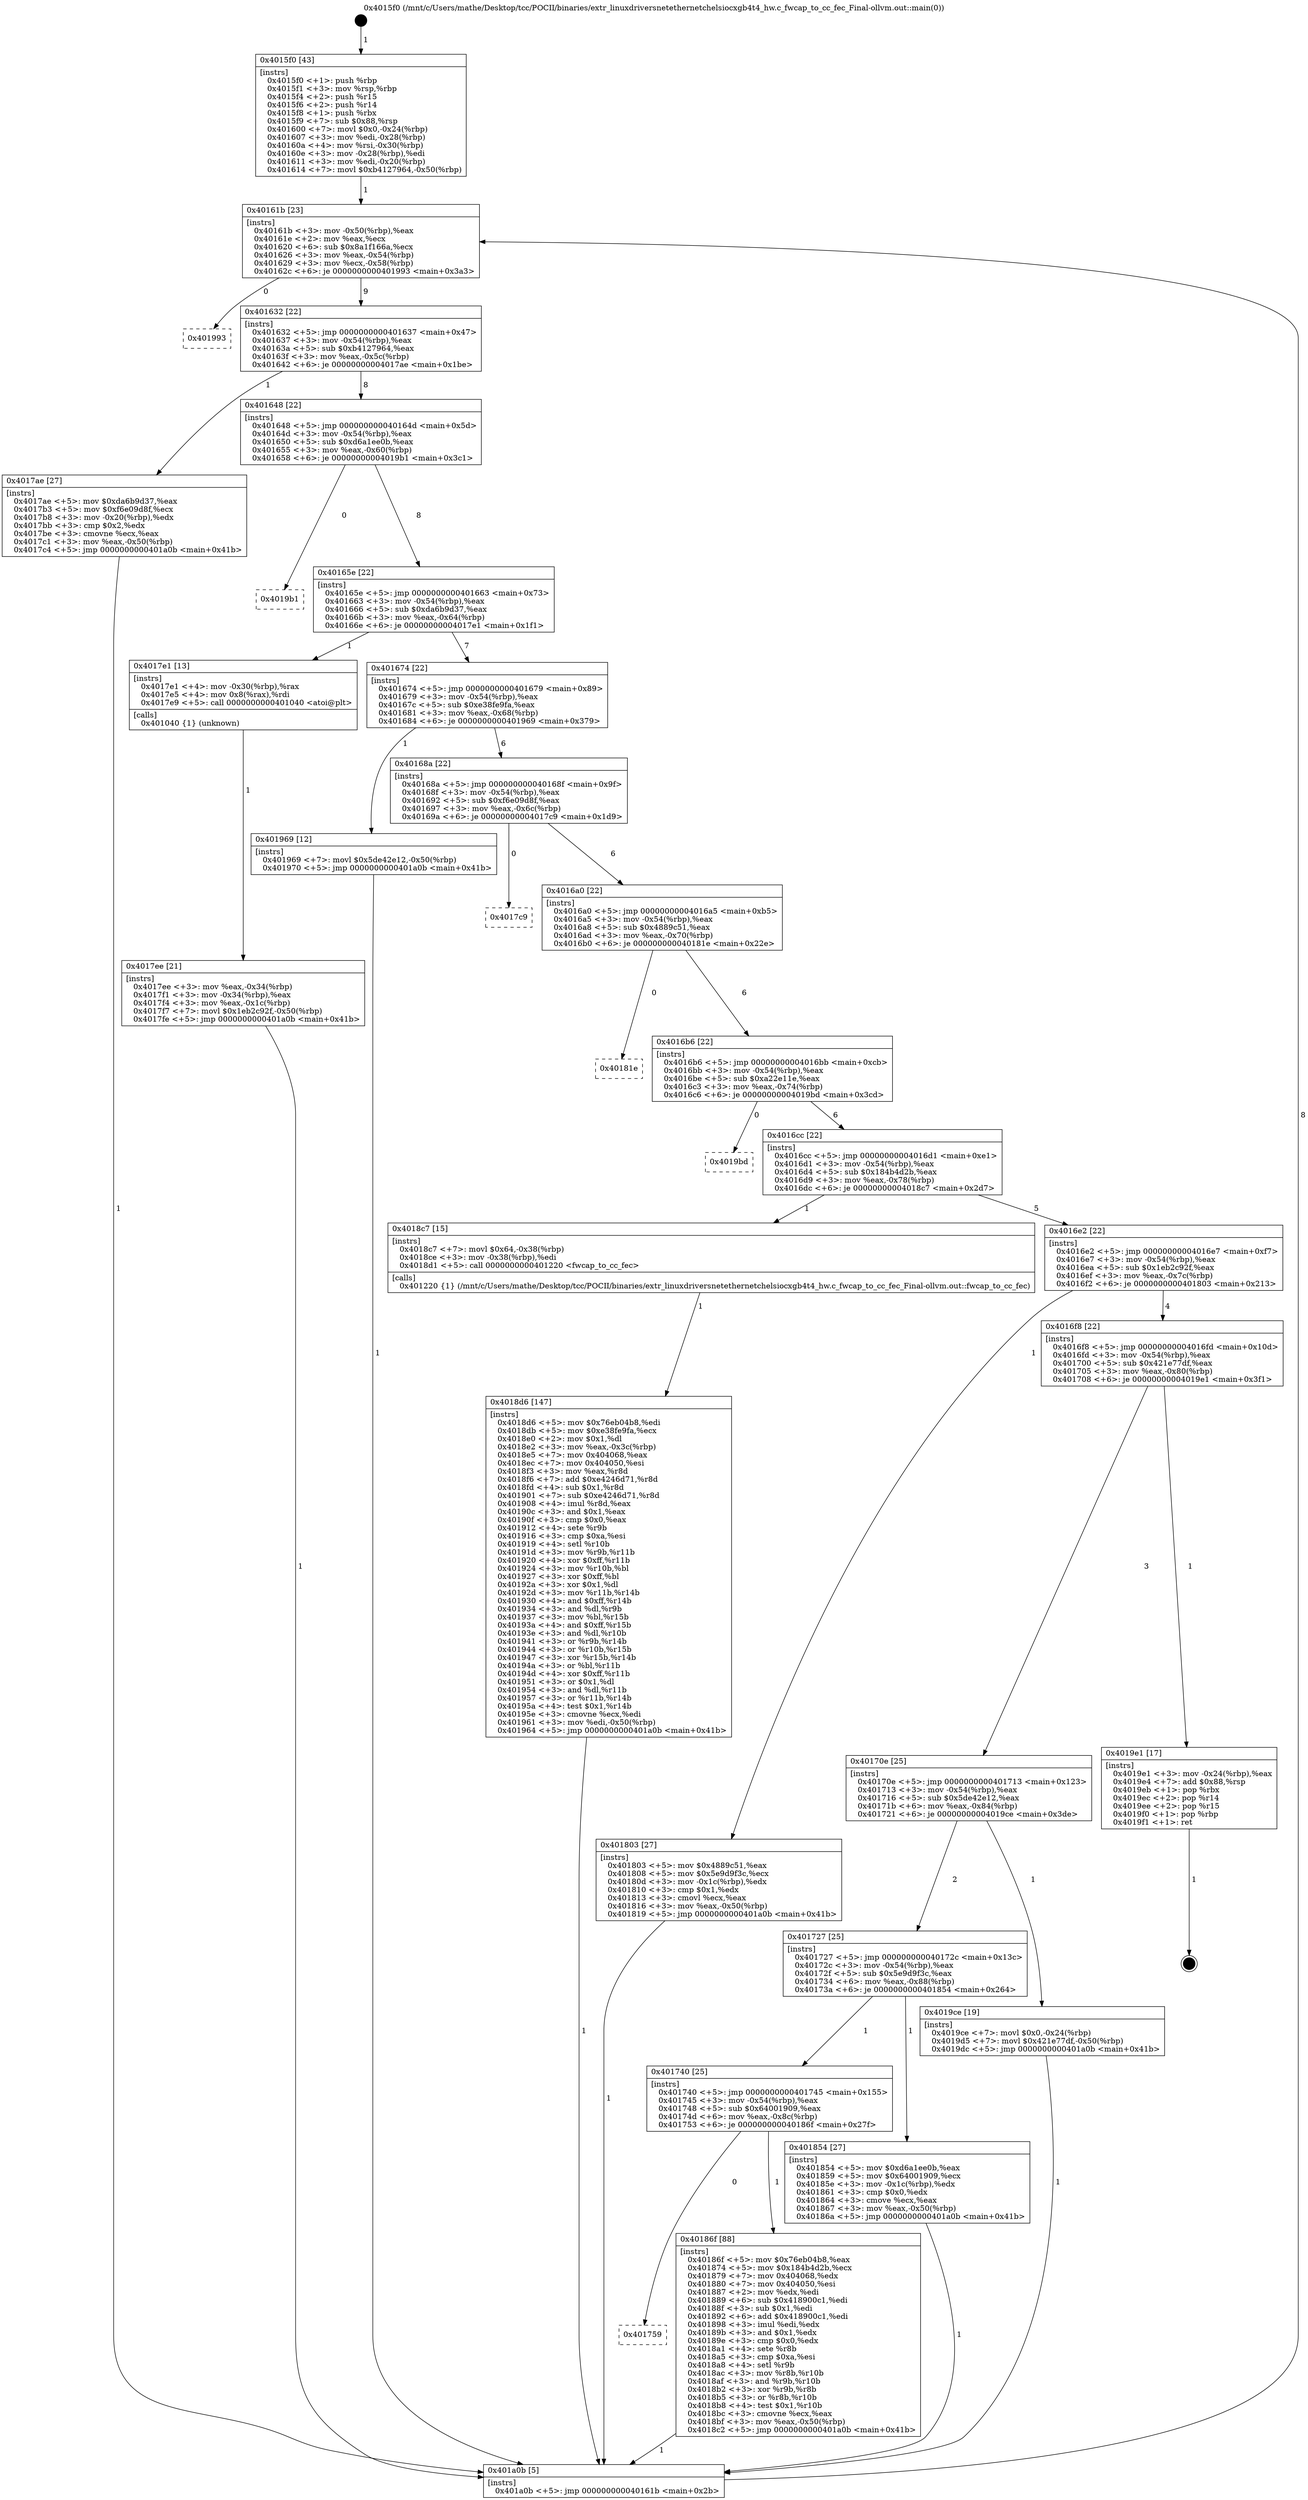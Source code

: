 digraph "0x4015f0" {
  label = "0x4015f0 (/mnt/c/Users/mathe/Desktop/tcc/POCII/binaries/extr_linuxdriversnetethernetchelsiocxgb4t4_hw.c_fwcap_to_cc_fec_Final-ollvm.out::main(0))"
  labelloc = "t"
  node[shape=record]

  Entry [label="",width=0.3,height=0.3,shape=circle,fillcolor=black,style=filled]
  "0x40161b" [label="{
     0x40161b [23]\l
     | [instrs]\l
     &nbsp;&nbsp;0x40161b \<+3\>: mov -0x50(%rbp),%eax\l
     &nbsp;&nbsp;0x40161e \<+2\>: mov %eax,%ecx\l
     &nbsp;&nbsp;0x401620 \<+6\>: sub $0x8a1f166a,%ecx\l
     &nbsp;&nbsp;0x401626 \<+3\>: mov %eax,-0x54(%rbp)\l
     &nbsp;&nbsp;0x401629 \<+3\>: mov %ecx,-0x58(%rbp)\l
     &nbsp;&nbsp;0x40162c \<+6\>: je 0000000000401993 \<main+0x3a3\>\l
  }"]
  "0x401993" [label="{
     0x401993\l
  }", style=dashed]
  "0x401632" [label="{
     0x401632 [22]\l
     | [instrs]\l
     &nbsp;&nbsp;0x401632 \<+5\>: jmp 0000000000401637 \<main+0x47\>\l
     &nbsp;&nbsp;0x401637 \<+3\>: mov -0x54(%rbp),%eax\l
     &nbsp;&nbsp;0x40163a \<+5\>: sub $0xb4127964,%eax\l
     &nbsp;&nbsp;0x40163f \<+3\>: mov %eax,-0x5c(%rbp)\l
     &nbsp;&nbsp;0x401642 \<+6\>: je 00000000004017ae \<main+0x1be\>\l
  }"]
  Exit [label="",width=0.3,height=0.3,shape=circle,fillcolor=black,style=filled,peripheries=2]
  "0x4017ae" [label="{
     0x4017ae [27]\l
     | [instrs]\l
     &nbsp;&nbsp;0x4017ae \<+5\>: mov $0xda6b9d37,%eax\l
     &nbsp;&nbsp;0x4017b3 \<+5\>: mov $0xf6e09d8f,%ecx\l
     &nbsp;&nbsp;0x4017b8 \<+3\>: mov -0x20(%rbp),%edx\l
     &nbsp;&nbsp;0x4017bb \<+3\>: cmp $0x2,%edx\l
     &nbsp;&nbsp;0x4017be \<+3\>: cmovne %ecx,%eax\l
     &nbsp;&nbsp;0x4017c1 \<+3\>: mov %eax,-0x50(%rbp)\l
     &nbsp;&nbsp;0x4017c4 \<+5\>: jmp 0000000000401a0b \<main+0x41b\>\l
  }"]
  "0x401648" [label="{
     0x401648 [22]\l
     | [instrs]\l
     &nbsp;&nbsp;0x401648 \<+5\>: jmp 000000000040164d \<main+0x5d\>\l
     &nbsp;&nbsp;0x40164d \<+3\>: mov -0x54(%rbp),%eax\l
     &nbsp;&nbsp;0x401650 \<+5\>: sub $0xd6a1ee0b,%eax\l
     &nbsp;&nbsp;0x401655 \<+3\>: mov %eax,-0x60(%rbp)\l
     &nbsp;&nbsp;0x401658 \<+6\>: je 00000000004019b1 \<main+0x3c1\>\l
  }"]
  "0x401a0b" [label="{
     0x401a0b [5]\l
     | [instrs]\l
     &nbsp;&nbsp;0x401a0b \<+5\>: jmp 000000000040161b \<main+0x2b\>\l
  }"]
  "0x4015f0" [label="{
     0x4015f0 [43]\l
     | [instrs]\l
     &nbsp;&nbsp;0x4015f0 \<+1\>: push %rbp\l
     &nbsp;&nbsp;0x4015f1 \<+3\>: mov %rsp,%rbp\l
     &nbsp;&nbsp;0x4015f4 \<+2\>: push %r15\l
     &nbsp;&nbsp;0x4015f6 \<+2\>: push %r14\l
     &nbsp;&nbsp;0x4015f8 \<+1\>: push %rbx\l
     &nbsp;&nbsp;0x4015f9 \<+7\>: sub $0x88,%rsp\l
     &nbsp;&nbsp;0x401600 \<+7\>: movl $0x0,-0x24(%rbp)\l
     &nbsp;&nbsp;0x401607 \<+3\>: mov %edi,-0x28(%rbp)\l
     &nbsp;&nbsp;0x40160a \<+4\>: mov %rsi,-0x30(%rbp)\l
     &nbsp;&nbsp;0x40160e \<+3\>: mov -0x28(%rbp),%edi\l
     &nbsp;&nbsp;0x401611 \<+3\>: mov %edi,-0x20(%rbp)\l
     &nbsp;&nbsp;0x401614 \<+7\>: movl $0xb4127964,-0x50(%rbp)\l
  }"]
  "0x4018d6" [label="{
     0x4018d6 [147]\l
     | [instrs]\l
     &nbsp;&nbsp;0x4018d6 \<+5\>: mov $0x76eb04b8,%edi\l
     &nbsp;&nbsp;0x4018db \<+5\>: mov $0xe38fe9fa,%ecx\l
     &nbsp;&nbsp;0x4018e0 \<+2\>: mov $0x1,%dl\l
     &nbsp;&nbsp;0x4018e2 \<+3\>: mov %eax,-0x3c(%rbp)\l
     &nbsp;&nbsp;0x4018e5 \<+7\>: mov 0x404068,%eax\l
     &nbsp;&nbsp;0x4018ec \<+7\>: mov 0x404050,%esi\l
     &nbsp;&nbsp;0x4018f3 \<+3\>: mov %eax,%r8d\l
     &nbsp;&nbsp;0x4018f6 \<+7\>: add $0xe4246d71,%r8d\l
     &nbsp;&nbsp;0x4018fd \<+4\>: sub $0x1,%r8d\l
     &nbsp;&nbsp;0x401901 \<+7\>: sub $0xe4246d71,%r8d\l
     &nbsp;&nbsp;0x401908 \<+4\>: imul %r8d,%eax\l
     &nbsp;&nbsp;0x40190c \<+3\>: and $0x1,%eax\l
     &nbsp;&nbsp;0x40190f \<+3\>: cmp $0x0,%eax\l
     &nbsp;&nbsp;0x401912 \<+4\>: sete %r9b\l
     &nbsp;&nbsp;0x401916 \<+3\>: cmp $0xa,%esi\l
     &nbsp;&nbsp;0x401919 \<+4\>: setl %r10b\l
     &nbsp;&nbsp;0x40191d \<+3\>: mov %r9b,%r11b\l
     &nbsp;&nbsp;0x401920 \<+4\>: xor $0xff,%r11b\l
     &nbsp;&nbsp;0x401924 \<+3\>: mov %r10b,%bl\l
     &nbsp;&nbsp;0x401927 \<+3\>: xor $0xff,%bl\l
     &nbsp;&nbsp;0x40192a \<+3\>: xor $0x1,%dl\l
     &nbsp;&nbsp;0x40192d \<+3\>: mov %r11b,%r14b\l
     &nbsp;&nbsp;0x401930 \<+4\>: and $0xff,%r14b\l
     &nbsp;&nbsp;0x401934 \<+3\>: and %dl,%r9b\l
     &nbsp;&nbsp;0x401937 \<+3\>: mov %bl,%r15b\l
     &nbsp;&nbsp;0x40193a \<+4\>: and $0xff,%r15b\l
     &nbsp;&nbsp;0x40193e \<+3\>: and %dl,%r10b\l
     &nbsp;&nbsp;0x401941 \<+3\>: or %r9b,%r14b\l
     &nbsp;&nbsp;0x401944 \<+3\>: or %r10b,%r15b\l
     &nbsp;&nbsp;0x401947 \<+3\>: xor %r15b,%r14b\l
     &nbsp;&nbsp;0x40194a \<+3\>: or %bl,%r11b\l
     &nbsp;&nbsp;0x40194d \<+4\>: xor $0xff,%r11b\l
     &nbsp;&nbsp;0x401951 \<+3\>: or $0x1,%dl\l
     &nbsp;&nbsp;0x401954 \<+3\>: and %dl,%r11b\l
     &nbsp;&nbsp;0x401957 \<+3\>: or %r11b,%r14b\l
     &nbsp;&nbsp;0x40195a \<+4\>: test $0x1,%r14b\l
     &nbsp;&nbsp;0x40195e \<+3\>: cmovne %ecx,%edi\l
     &nbsp;&nbsp;0x401961 \<+3\>: mov %edi,-0x50(%rbp)\l
     &nbsp;&nbsp;0x401964 \<+5\>: jmp 0000000000401a0b \<main+0x41b\>\l
  }"]
  "0x4019b1" [label="{
     0x4019b1\l
  }", style=dashed]
  "0x40165e" [label="{
     0x40165e [22]\l
     | [instrs]\l
     &nbsp;&nbsp;0x40165e \<+5\>: jmp 0000000000401663 \<main+0x73\>\l
     &nbsp;&nbsp;0x401663 \<+3\>: mov -0x54(%rbp),%eax\l
     &nbsp;&nbsp;0x401666 \<+5\>: sub $0xda6b9d37,%eax\l
     &nbsp;&nbsp;0x40166b \<+3\>: mov %eax,-0x64(%rbp)\l
     &nbsp;&nbsp;0x40166e \<+6\>: je 00000000004017e1 \<main+0x1f1\>\l
  }"]
  "0x401759" [label="{
     0x401759\l
  }", style=dashed]
  "0x4017e1" [label="{
     0x4017e1 [13]\l
     | [instrs]\l
     &nbsp;&nbsp;0x4017e1 \<+4\>: mov -0x30(%rbp),%rax\l
     &nbsp;&nbsp;0x4017e5 \<+4\>: mov 0x8(%rax),%rdi\l
     &nbsp;&nbsp;0x4017e9 \<+5\>: call 0000000000401040 \<atoi@plt\>\l
     | [calls]\l
     &nbsp;&nbsp;0x401040 \{1\} (unknown)\l
  }"]
  "0x401674" [label="{
     0x401674 [22]\l
     | [instrs]\l
     &nbsp;&nbsp;0x401674 \<+5\>: jmp 0000000000401679 \<main+0x89\>\l
     &nbsp;&nbsp;0x401679 \<+3\>: mov -0x54(%rbp),%eax\l
     &nbsp;&nbsp;0x40167c \<+5\>: sub $0xe38fe9fa,%eax\l
     &nbsp;&nbsp;0x401681 \<+3\>: mov %eax,-0x68(%rbp)\l
     &nbsp;&nbsp;0x401684 \<+6\>: je 0000000000401969 \<main+0x379\>\l
  }"]
  "0x4017ee" [label="{
     0x4017ee [21]\l
     | [instrs]\l
     &nbsp;&nbsp;0x4017ee \<+3\>: mov %eax,-0x34(%rbp)\l
     &nbsp;&nbsp;0x4017f1 \<+3\>: mov -0x34(%rbp),%eax\l
     &nbsp;&nbsp;0x4017f4 \<+3\>: mov %eax,-0x1c(%rbp)\l
     &nbsp;&nbsp;0x4017f7 \<+7\>: movl $0x1eb2c92f,-0x50(%rbp)\l
     &nbsp;&nbsp;0x4017fe \<+5\>: jmp 0000000000401a0b \<main+0x41b\>\l
  }"]
  "0x40186f" [label="{
     0x40186f [88]\l
     | [instrs]\l
     &nbsp;&nbsp;0x40186f \<+5\>: mov $0x76eb04b8,%eax\l
     &nbsp;&nbsp;0x401874 \<+5\>: mov $0x184b4d2b,%ecx\l
     &nbsp;&nbsp;0x401879 \<+7\>: mov 0x404068,%edx\l
     &nbsp;&nbsp;0x401880 \<+7\>: mov 0x404050,%esi\l
     &nbsp;&nbsp;0x401887 \<+2\>: mov %edx,%edi\l
     &nbsp;&nbsp;0x401889 \<+6\>: sub $0x418900c1,%edi\l
     &nbsp;&nbsp;0x40188f \<+3\>: sub $0x1,%edi\l
     &nbsp;&nbsp;0x401892 \<+6\>: add $0x418900c1,%edi\l
     &nbsp;&nbsp;0x401898 \<+3\>: imul %edi,%edx\l
     &nbsp;&nbsp;0x40189b \<+3\>: and $0x1,%edx\l
     &nbsp;&nbsp;0x40189e \<+3\>: cmp $0x0,%edx\l
     &nbsp;&nbsp;0x4018a1 \<+4\>: sete %r8b\l
     &nbsp;&nbsp;0x4018a5 \<+3\>: cmp $0xa,%esi\l
     &nbsp;&nbsp;0x4018a8 \<+4\>: setl %r9b\l
     &nbsp;&nbsp;0x4018ac \<+3\>: mov %r8b,%r10b\l
     &nbsp;&nbsp;0x4018af \<+3\>: and %r9b,%r10b\l
     &nbsp;&nbsp;0x4018b2 \<+3\>: xor %r9b,%r8b\l
     &nbsp;&nbsp;0x4018b5 \<+3\>: or %r8b,%r10b\l
     &nbsp;&nbsp;0x4018b8 \<+4\>: test $0x1,%r10b\l
     &nbsp;&nbsp;0x4018bc \<+3\>: cmovne %ecx,%eax\l
     &nbsp;&nbsp;0x4018bf \<+3\>: mov %eax,-0x50(%rbp)\l
     &nbsp;&nbsp;0x4018c2 \<+5\>: jmp 0000000000401a0b \<main+0x41b\>\l
  }"]
  "0x401969" [label="{
     0x401969 [12]\l
     | [instrs]\l
     &nbsp;&nbsp;0x401969 \<+7\>: movl $0x5de42e12,-0x50(%rbp)\l
     &nbsp;&nbsp;0x401970 \<+5\>: jmp 0000000000401a0b \<main+0x41b\>\l
  }"]
  "0x40168a" [label="{
     0x40168a [22]\l
     | [instrs]\l
     &nbsp;&nbsp;0x40168a \<+5\>: jmp 000000000040168f \<main+0x9f\>\l
     &nbsp;&nbsp;0x40168f \<+3\>: mov -0x54(%rbp),%eax\l
     &nbsp;&nbsp;0x401692 \<+5\>: sub $0xf6e09d8f,%eax\l
     &nbsp;&nbsp;0x401697 \<+3\>: mov %eax,-0x6c(%rbp)\l
     &nbsp;&nbsp;0x40169a \<+6\>: je 00000000004017c9 \<main+0x1d9\>\l
  }"]
  "0x401740" [label="{
     0x401740 [25]\l
     | [instrs]\l
     &nbsp;&nbsp;0x401740 \<+5\>: jmp 0000000000401745 \<main+0x155\>\l
     &nbsp;&nbsp;0x401745 \<+3\>: mov -0x54(%rbp),%eax\l
     &nbsp;&nbsp;0x401748 \<+5\>: sub $0x64001909,%eax\l
     &nbsp;&nbsp;0x40174d \<+6\>: mov %eax,-0x8c(%rbp)\l
     &nbsp;&nbsp;0x401753 \<+6\>: je 000000000040186f \<main+0x27f\>\l
  }"]
  "0x4017c9" [label="{
     0x4017c9\l
  }", style=dashed]
  "0x4016a0" [label="{
     0x4016a0 [22]\l
     | [instrs]\l
     &nbsp;&nbsp;0x4016a0 \<+5\>: jmp 00000000004016a5 \<main+0xb5\>\l
     &nbsp;&nbsp;0x4016a5 \<+3\>: mov -0x54(%rbp),%eax\l
     &nbsp;&nbsp;0x4016a8 \<+5\>: sub $0x4889c51,%eax\l
     &nbsp;&nbsp;0x4016ad \<+3\>: mov %eax,-0x70(%rbp)\l
     &nbsp;&nbsp;0x4016b0 \<+6\>: je 000000000040181e \<main+0x22e\>\l
  }"]
  "0x401854" [label="{
     0x401854 [27]\l
     | [instrs]\l
     &nbsp;&nbsp;0x401854 \<+5\>: mov $0xd6a1ee0b,%eax\l
     &nbsp;&nbsp;0x401859 \<+5\>: mov $0x64001909,%ecx\l
     &nbsp;&nbsp;0x40185e \<+3\>: mov -0x1c(%rbp),%edx\l
     &nbsp;&nbsp;0x401861 \<+3\>: cmp $0x0,%edx\l
     &nbsp;&nbsp;0x401864 \<+3\>: cmove %ecx,%eax\l
     &nbsp;&nbsp;0x401867 \<+3\>: mov %eax,-0x50(%rbp)\l
     &nbsp;&nbsp;0x40186a \<+5\>: jmp 0000000000401a0b \<main+0x41b\>\l
  }"]
  "0x40181e" [label="{
     0x40181e\l
  }", style=dashed]
  "0x4016b6" [label="{
     0x4016b6 [22]\l
     | [instrs]\l
     &nbsp;&nbsp;0x4016b6 \<+5\>: jmp 00000000004016bb \<main+0xcb\>\l
     &nbsp;&nbsp;0x4016bb \<+3\>: mov -0x54(%rbp),%eax\l
     &nbsp;&nbsp;0x4016be \<+5\>: sub $0xa22e11e,%eax\l
     &nbsp;&nbsp;0x4016c3 \<+3\>: mov %eax,-0x74(%rbp)\l
     &nbsp;&nbsp;0x4016c6 \<+6\>: je 00000000004019bd \<main+0x3cd\>\l
  }"]
  "0x401727" [label="{
     0x401727 [25]\l
     | [instrs]\l
     &nbsp;&nbsp;0x401727 \<+5\>: jmp 000000000040172c \<main+0x13c\>\l
     &nbsp;&nbsp;0x40172c \<+3\>: mov -0x54(%rbp),%eax\l
     &nbsp;&nbsp;0x40172f \<+5\>: sub $0x5e9d9f3c,%eax\l
     &nbsp;&nbsp;0x401734 \<+6\>: mov %eax,-0x88(%rbp)\l
     &nbsp;&nbsp;0x40173a \<+6\>: je 0000000000401854 \<main+0x264\>\l
  }"]
  "0x4019bd" [label="{
     0x4019bd\l
  }", style=dashed]
  "0x4016cc" [label="{
     0x4016cc [22]\l
     | [instrs]\l
     &nbsp;&nbsp;0x4016cc \<+5\>: jmp 00000000004016d1 \<main+0xe1\>\l
     &nbsp;&nbsp;0x4016d1 \<+3\>: mov -0x54(%rbp),%eax\l
     &nbsp;&nbsp;0x4016d4 \<+5\>: sub $0x184b4d2b,%eax\l
     &nbsp;&nbsp;0x4016d9 \<+3\>: mov %eax,-0x78(%rbp)\l
     &nbsp;&nbsp;0x4016dc \<+6\>: je 00000000004018c7 \<main+0x2d7\>\l
  }"]
  "0x4019ce" [label="{
     0x4019ce [19]\l
     | [instrs]\l
     &nbsp;&nbsp;0x4019ce \<+7\>: movl $0x0,-0x24(%rbp)\l
     &nbsp;&nbsp;0x4019d5 \<+7\>: movl $0x421e77df,-0x50(%rbp)\l
     &nbsp;&nbsp;0x4019dc \<+5\>: jmp 0000000000401a0b \<main+0x41b\>\l
  }"]
  "0x4018c7" [label="{
     0x4018c7 [15]\l
     | [instrs]\l
     &nbsp;&nbsp;0x4018c7 \<+7\>: movl $0x64,-0x38(%rbp)\l
     &nbsp;&nbsp;0x4018ce \<+3\>: mov -0x38(%rbp),%edi\l
     &nbsp;&nbsp;0x4018d1 \<+5\>: call 0000000000401220 \<fwcap_to_cc_fec\>\l
     | [calls]\l
     &nbsp;&nbsp;0x401220 \{1\} (/mnt/c/Users/mathe/Desktop/tcc/POCII/binaries/extr_linuxdriversnetethernetchelsiocxgb4t4_hw.c_fwcap_to_cc_fec_Final-ollvm.out::fwcap_to_cc_fec)\l
  }"]
  "0x4016e2" [label="{
     0x4016e2 [22]\l
     | [instrs]\l
     &nbsp;&nbsp;0x4016e2 \<+5\>: jmp 00000000004016e7 \<main+0xf7\>\l
     &nbsp;&nbsp;0x4016e7 \<+3\>: mov -0x54(%rbp),%eax\l
     &nbsp;&nbsp;0x4016ea \<+5\>: sub $0x1eb2c92f,%eax\l
     &nbsp;&nbsp;0x4016ef \<+3\>: mov %eax,-0x7c(%rbp)\l
     &nbsp;&nbsp;0x4016f2 \<+6\>: je 0000000000401803 \<main+0x213\>\l
  }"]
  "0x40170e" [label="{
     0x40170e [25]\l
     | [instrs]\l
     &nbsp;&nbsp;0x40170e \<+5\>: jmp 0000000000401713 \<main+0x123\>\l
     &nbsp;&nbsp;0x401713 \<+3\>: mov -0x54(%rbp),%eax\l
     &nbsp;&nbsp;0x401716 \<+5\>: sub $0x5de42e12,%eax\l
     &nbsp;&nbsp;0x40171b \<+6\>: mov %eax,-0x84(%rbp)\l
     &nbsp;&nbsp;0x401721 \<+6\>: je 00000000004019ce \<main+0x3de\>\l
  }"]
  "0x401803" [label="{
     0x401803 [27]\l
     | [instrs]\l
     &nbsp;&nbsp;0x401803 \<+5\>: mov $0x4889c51,%eax\l
     &nbsp;&nbsp;0x401808 \<+5\>: mov $0x5e9d9f3c,%ecx\l
     &nbsp;&nbsp;0x40180d \<+3\>: mov -0x1c(%rbp),%edx\l
     &nbsp;&nbsp;0x401810 \<+3\>: cmp $0x1,%edx\l
     &nbsp;&nbsp;0x401813 \<+3\>: cmovl %ecx,%eax\l
     &nbsp;&nbsp;0x401816 \<+3\>: mov %eax,-0x50(%rbp)\l
     &nbsp;&nbsp;0x401819 \<+5\>: jmp 0000000000401a0b \<main+0x41b\>\l
  }"]
  "0x4016f8" [label="{
     0x4016f8 [22]\l
     | [instrs]\l
     &nbsp;&nbsp;0x4016f8 \<+5\>: jmp 00000000004016fd \<main+0x10d\>\l
     &nbsp;&nbsp;0x4016fd \<+3\>: mov -0x54(%rbp),%eax\l
     &nbsp;&nbsp;0x401700 \<+5\>: sub $0x421e77df,%eax\l
     &nbsp;&nbsp;0x401705 \<+3\>: mov %eax,-0x80(%rbp)\l
     &nbsp;&nbsp;0x401708 \<+6\>: je 00000000004019e1 \<main+0x3f1\>\l
  }"]
  "0x4019e1" [label="{
     0x4019e1 [17]\l
     | [instrs]\l
     &nbsp;&nbsp;0x4019e1 \<+3\>: mov -0x24(%rbp),%eax\l
     &nbsp;&nbsp;0x4019e4 \<+7\>: add $0x88,%rsp\l
     &nbsp;&nbsp;0x4019eb \<+1\>: pop %rbx\l
     &nbsp;&nbsp;0x4019ec \<+2\>: pop %r14\l
     &nbsp;&nbsp;0x4019ee \<+2\>: pop %r15\l
     &nbsp;&nbsp;0x4019f0 \<+1\>: pop %rbp\l
     &nbsp;&nbsp;0x4019f1 \<+1\>: ret\l
  }"]
  Entry -> "0x4015f0" [label=" 1"]
  "0x40161b" -> "0x401993" [label=" 0"]
  "0x40161b" -> "0x401632" [label=" 9"]
  "0x4019e1" -> Exit [label=" 1"]
  "0x401632" -> "0x4017ae" [label=" 1"]
  "0x401632" -> "0x401648" [label=" 8"]
  "0x4017ae" -> "0x401a0b" [label=" 1"]
  "0x4015f0" -> "0x40161b" [label=" 1"]
  "0x401a0b" -> "0x40161b" [label=" 8"]
  "0x4019ce" -> "0x401a0b" [label=" 1"]
  "0x401648" -> "0x4019b1" [label=" 0"]
  "0x401648" -> "0x40165e" [label=" 8"]
  "0x401969" -> "0x401a0b" [label=" 1"]
  "0x40165e" -> "0x4017e1" [label=" 1"]
  "0x40165e" -> "0x401674" [label=" 7"]
  "0x4017e1" -> "0x4017ee" [label=" 1"]
  "0x4017ee" -> "0x401a0b" [label=" 1"]
  "0x4018d6" -> "0x401a0b" [label=" 1"]
  "0x401674" -> "0x401969" [label=" 1"]
  "0x401674" -> "0x40168a" [label=" 6"]
  "0x4018c7" -> "0x4018d6" [label=" 1"]
  "0x40168a" -> "0x4017c9" [label=" 0"]
  "0x40168a" -> "0x4016a0" [label=" 6"]
  "0x401740" -> "0x401759" [label=" 0"]
  "0x4016a0" -> "0x40181e" [label=" 0"]
  "0x4016a0" -> "0x4016b6" [label=" 6"]
  "0x401740" -> "0x40186f" [label=" 1"]
  "0x4016b6" -> "0x4019bd" [label=" 0"]
  "0x4016b6" -> "0x4016cc" [label=" 6"]
  "0x401854" -> "0x401a0b" [label=" 1"]
  "0x4016cc" -> "0x4018c7" [label=" 1"]
  "0x4016cc" -> "0x4016e2" [label=" 5"]
  "0x401727" -> "0x401740" [label=" 1"]
  "0x4016e2" -> "0x401803" [label=" 1"]
  "0x4016e2" -> "0x4016f8" [label=" 4"]
  "0x401803" -> "0x401a0b" [label=" 1"]
  "0x40186f" -> "0x401a0b" [label=" 1"]
  "0x4016f8" -> "0x4019e1" [label=" 1"]
  "0x4016f8" -> "0x40170e" [label=" 3"]
  "0x401727" -> "0x401854" [label=" 1"]
  "0x40170e" -> "0x4019ce" [label=" 1"]
  "0x40170e" -> "0x401727" [label=" 2"]
}
